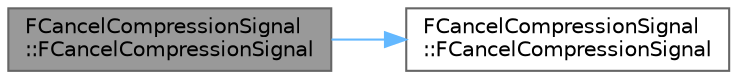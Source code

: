 digraph "FCancelCompressionSignal::FCancelCompressionSignal"
{
 // INTERACTIVE_SVG=YES
 // LATEX_PDF_SIZE
  bgcolor="transparent";
  edge [fontname=Helvetica,fontsize=10,labelfontname=Helvetica,labelfontsize=10];
  node [fontname=Helvetica,fontsize=10,shape=box,height=0.2,width=0.4];
  rankdir="LR";
  Node1 [id="Node000001",label="FCancelCompressionSignal\l::FCancelCompressionSignal",height=0.2,width=0.4,color="gray40", fillcolor="grey60", style="filled", fontcolor="black",tooltip=" "];
  Node1 -> Node2 [id="edge1_Node000001_Node000002",color="steelblue1",style="solid",tooltip=" "];
  Node2 [id="Node000002",label="FCancelCompressionSignal\l::FCancelCompressionSignal",height=0.2,width=0.4,color="grey40", fillcolor="white", style="filled",URL="$d0/db0/structFCancelCompressionSignal.html#ab5ccdfeab03e34f2e37fbf6e90897ad2",tooltip=" "];
}
